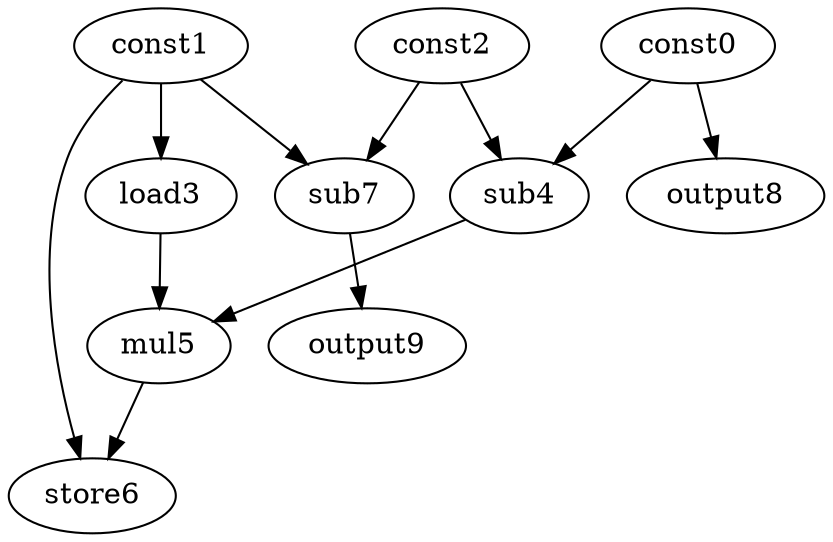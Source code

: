 digraph G { 
const0[opcode=const]; 
const1[opcode=const]; 
const2[opcode=const]; 
load3[opcode=load]; 
sub4[opcode=sub]; 
mul5[opcode=mul]; 
store6[opcode=store]; 
sub7[opcode=sub]; 
output8[opcode=output]; 
output9[opcode=output]; 
const1->load3[operand=0];
const0->sub4[operand=0];
const2->sub4[operand=1];
const1->sub7[operand=0];
const2->sub7[operand=1];
const0->output8[operand=0];
load3->mul5[operand=0];
sub4->mul5[operand=1];
sub7->output9[operand=0];
const1->store6[operand=0];
mul5->store6[operand=1];
}
